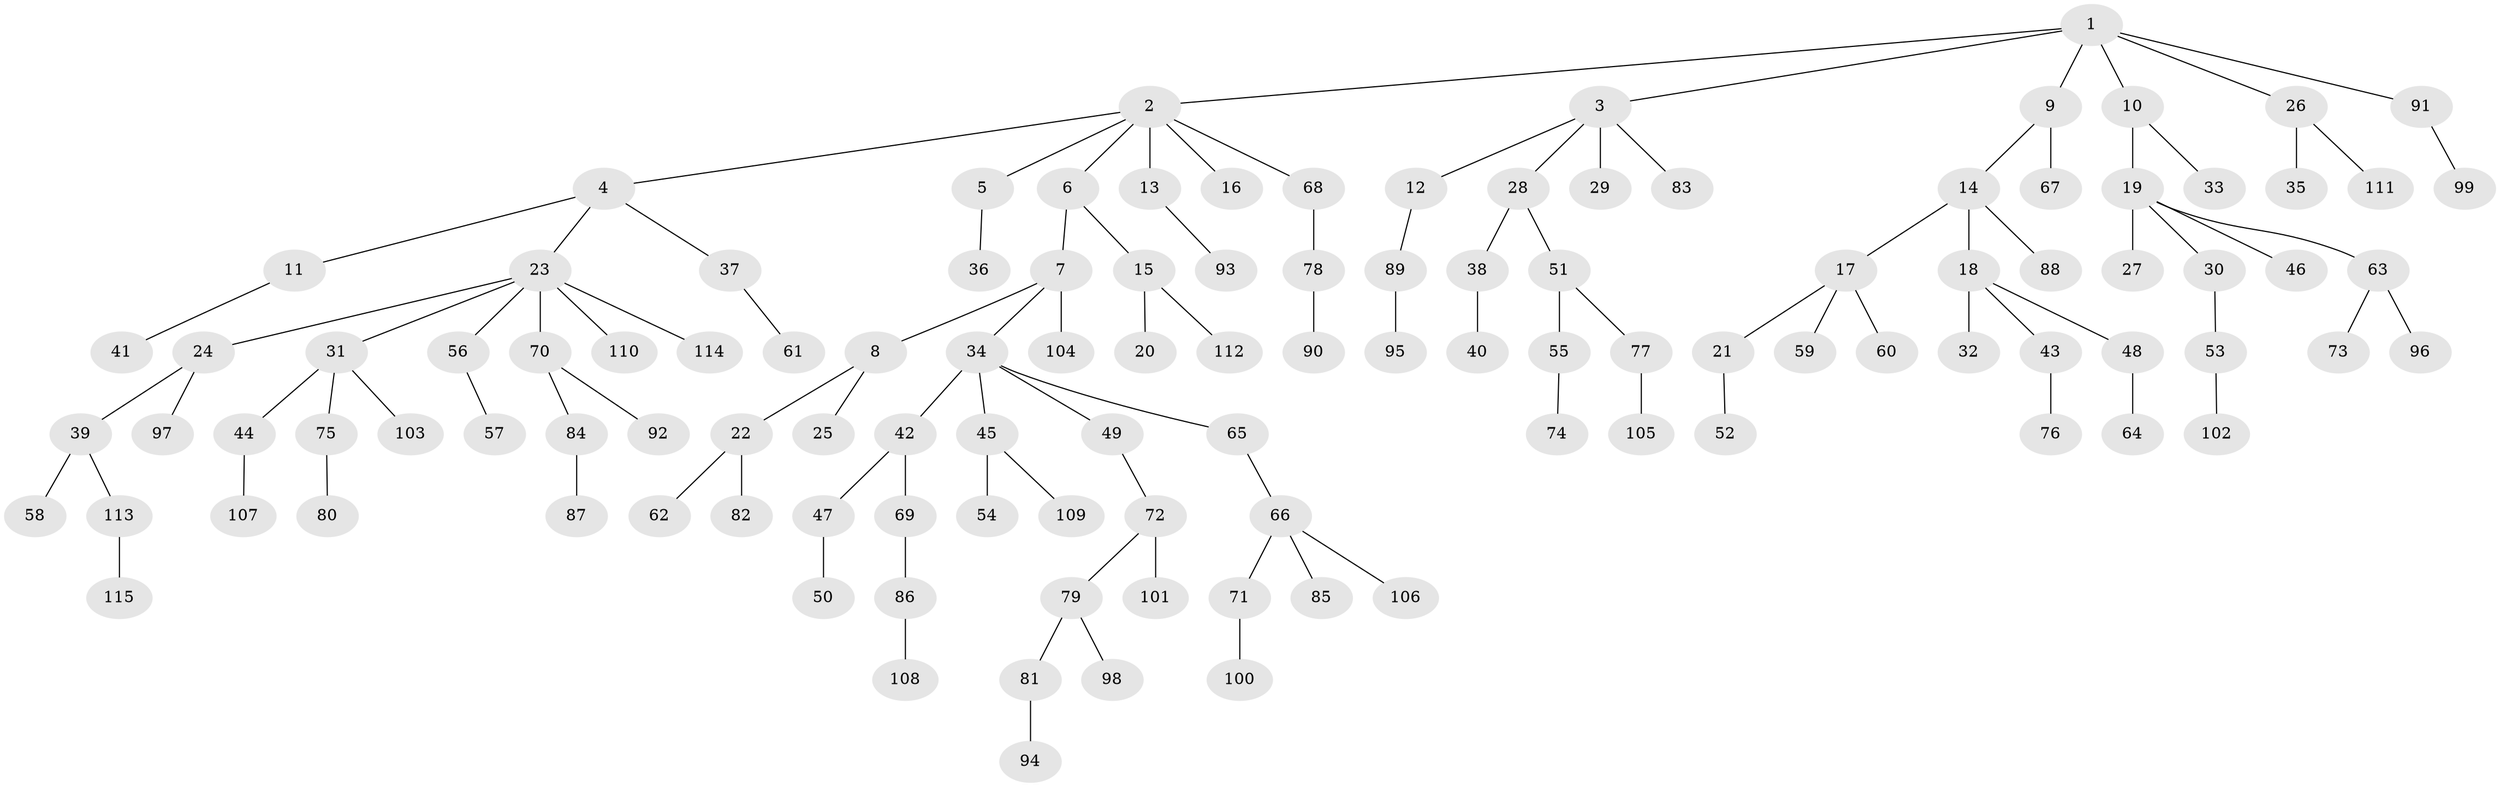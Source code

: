 // Generated by graph-tools (version 1.1) at 2025/11/02/27/25 16:11:27]
// undirected, 115 vertices, 114 edges
graph export_dot {
graph [start="1"]
  node [color=gray90,style=filled];
  1;
  2;
  3;
  4;
  5;
  6;
  7;
  8;
  9;
  10;
  11;
  12;
  13;
  14;
  15;
  16;
  17;
  18;
  19;
  20;
  21;
  22;
  23;
  24;
  25;
  26;
  27;
  28;
  29;
  30;
  31;
  32;
  33;
  34;
  35;
  36;
  37;
  38;
  39;
  40;
  41;
  42;
  43;
  44;
  45;
  46;
  47;
  48;
  49;
  50;
  51;
  52;
  53;
  54;
  55;
  56;
  57;
  58;
  59;
  60;
  61;
  62;
  63;
  64;
  65;
  66;
  67;
  68;
  69;
  70;
  71;
  72;
  73;
  74;
  75;
  76;
  77;
  78;
  79;
  80;
  81;
  82;
  83;
  84;
  85;
  86;
  87;
  88;
  89;
  90;
  91;
  92;
  93;
  94;
  95;
  96;
  97;
  98;
  99;
  100;
  101;
  102;
  103;
  104;
  105;
  106;
  107;
  108;
  109;
  110;
  111;
  112;
  113;
  114;
  115;
  1 -- 2;
  1 -- 3;
  1 -- 9;
  1 -- 10;
  1 -- 26;
  1 -- 91;
  2 -- 4;
  2 -- 5;
  2 -- 6;
  2 -- 13;
  2 -- 16;
  2 -- 68;
  3 -- 12;
  3 -- 28;
  3 -- 29;
  3 -- 83;
  4 -- 11;
  4 -- 23;
  4 -- 37;
  5 -- 36;
  6 -- 7;
  6 -- 15;
  7 -- 8;
  7 -- 34;
  7 -- 104;
  8 -- 22;
  8 -- 25;
  9 -- 14;
  9 -- 67;
  10 -- 19;
  10 -- 33;
  11 -- 41;
  12 -- 89;
  13 -- 93;
  14 -- 17;
  14 -- 18;
  14 -- 88;
  15 -- 20;
  15 -- 112;
  17 -- 21;
  17 -- 59;
  17 -- 60;
  18 -- 32;
  18 -- 43;
  18 -- 48;
  19 -- 27;
  19 -- 30;
  19 -- 46;
  19 -- 63;
  21 -- 52;
  22 -- 62;
  22 -- 82;
  23 -- 24;
  23 -- 31;
  23 -- 56;
  23 -- 70;
  23 -- 110;
  23 -- 114;
  24 -- 39;
  24 -- 97;
  26 -- 35;
  26 -- 111;
  28 -- 38;
  28 -- 51;
  30 -- 53;
  31 -- 44;
  31 -- 75;
  31 -- 103;
  34 -- 42;
  34 -- 45;
  34 -- 49;
  34 -- 65;
  37 -- 61;
  38 -- 40;
  39 -- 58;
  39 -- 113;
  42 -- 47;
  42 -- 69;
  43 -- 76;
  44 -- 107;
  45 -- 54;
  45 -- 109;
  47 -- 50;
  48 -- 64;
  49 -- 72;
  51 -- 55;
  51 -- 77;
  53 -- 102;
  55 -- 74;
  56 -- 57;
  63 -- 73;
  63 -- 96;
  65 -- 66;
  66 -- 71;
  66 -- 85;
  66 -- 106;
  68 -- 78;
  69 -- 86;
  70 -- 84;
  70 -- 92;
  71 -- 100;
  72 -- 79;
  72 -- 101;
  75 -- 80;
  77 -- 105;
  78 -- 90;
  79 -- 81;
  79 -- 98;
  81 -- 94;
  84 -- 87;
  86 -- 108;
  89 -- 95;
  91 -- 99;
  113 -- 115;
}
